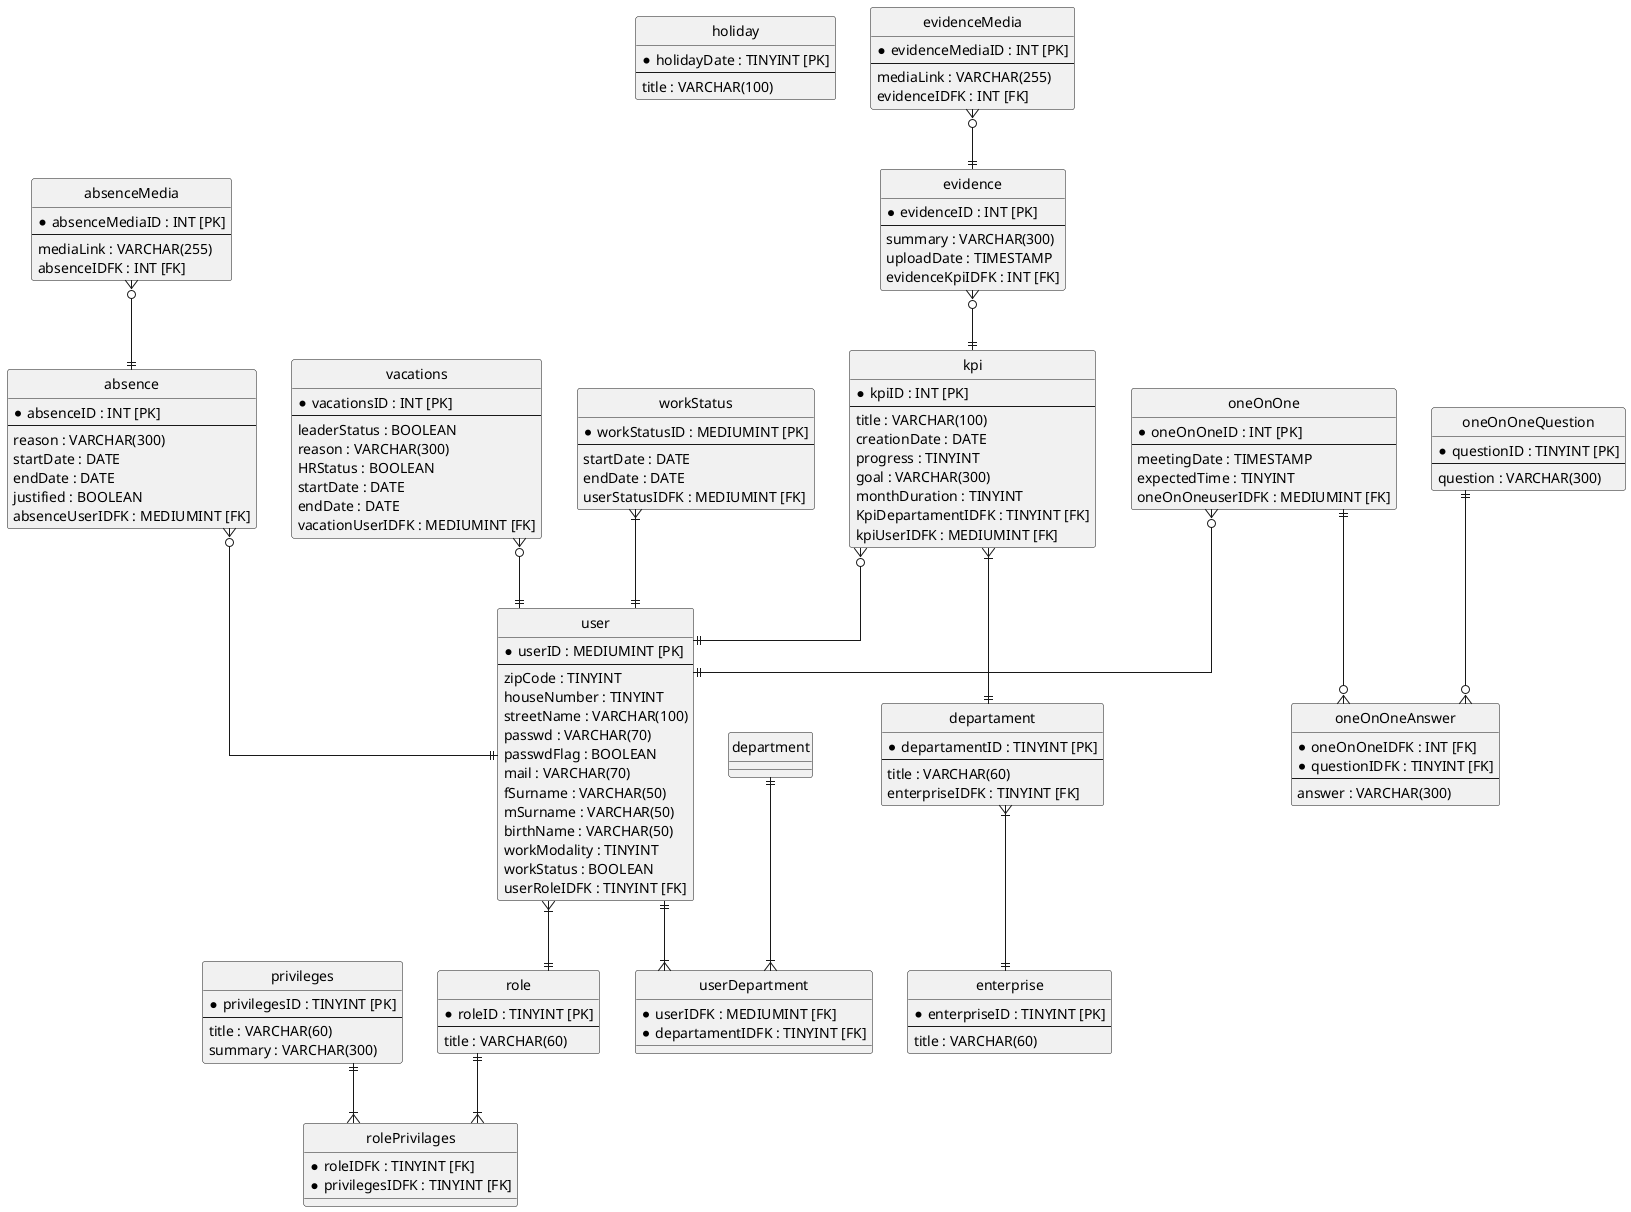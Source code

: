 @startuml

hide circle
skinparam linetype ortho

entity holiday {
    * holidayDate : TINYINT [PK]
    --
    title : VARCHAR(100)
}

entity privileges {
    * privilegesID : TINYINT [PK]
    --
    title : VARCHAR(60)
    summary : VARCHAR(300)
}

entity role {
    * roleID : TINYINT [PK]
    --
    title : VARCHAR(60)
}

entity rolePrivilages {
    * roleIDFK : TINYINT [FK]
    * privilegesIDFK : TINYINT [FK]
}

entity user {
    * userID : MEDIUMINT [PK]
    --
    zipCode : TINYINT
    houseNumber : TINYINT
    streetName : VARCHAR(100)
    passwd : VARCHAR(70)
    passwdFlag : BOOLEAN
    mail : VARCHAR(70)
    fSurname : VARCHAR(50)
    mSurname : VARCHAR(50)
    birthName : VARCHAR(50)
    workModality : TINYINT
    workStatus : BOOLEAN
    userRoleIDFK : TINYINT [FK]
}

entity workStatus {
    * workStatusID : MEDIUMINT [PK]
    --
    startDate : DATE
    endDate : DATE
    userStatusIDFK : MEDIUMINT [FK]
}

entity enterprise {
    * enterpriseID : TINYINT [PK]
    --
    title : VARCHAR(60)
}

entity departament {
    * departamentID : TINYINT [PK]
    --
    title : VARCHAR(60)
    enterpriseIDFK : TINYINT [FK]
}

entity userDepartment {
    * userIDFK : MEDIUMINT [FK]
    * departamentIDFK : TINYINT [FK]
}

entity kpi {
    * kpiID : INT [PK]
    --
    title : VARCHAR(100)
    creationDate : DATE
    progress : TINYINT
    goal : VARCHAR(300)
    monthDuration : TINYINT
    KpiDepartamentIDFK : TINYINT [FK]
    kpiUserIDFK : MEDIUMINT [FK]
}

entity evidence {
    * evidenceID : INT [PK]
    --
    summary : VARCHAR(300)
    uploadDate : TIMESTAMP
    evidenceKpiIDFK : INT [FK]
}

entity evidenceMedia {
    * evidenceMediaID : INT [PK]
    --
    mediaLink : VARCHAR(255)
    evidenceIDFK : INT [FK]
}

entity vacations {
    * vacationsID : INT [PK]
    --
    leaderStatus : BOOLEAN
    reason : VARCHAR(300)
    HRStatus : BOOLEAN
    startDate : DATE
    endDate : DATE
    vacationUserIDFK : MEDIUMINT [FK]
}

entity absence {
    * absenceID : INT [PK]
    --
    reason : VARCHAR(300)
    startDate : DATE
    endDate : DATE
    justified : BOOLEAN
    absenceUserIDFK : MEDIUMINT [FK]
}

entity absenceMedia {
    * absenceMediaID : INT [PK]
    --
    mediaLink : VARCHAR(255)
    absenceIDFK : INT [FK]
}

entity oneOnOne {
    * oneOnOneID : INT [PK]
    --
    meetingDate : TIMESTAMP
    expectedTime : TINYINT
    oneOnOneuserIDFK : MEDIUMINT [FK]
}

entity oneOnOneQuestion {
    * questionID : TINYINT [PK]
    --
    question : VARCHAR(300)
}

entity oneOnOneAnswer {
    * oneOnOneIDFK : INT [FK]
    * questionIDFK : TINYINT [FK]
    --
    answer : VARCHAR(300)
}

role ||--|{ rolePrivilages
privileges ||--|{ rolePrivilages
user }|--|| role
workStatus }|--|| user 
departament }|--|| enterprise
user ||--|{ userDepartment
department ||--|{ userDepartment
kpi }|--|| departament
kpi }o--|| user
evidence }o--|| kpi
evidenceMedia }o--|| evidence
vacations }o--|| user
absence }o--|| user
absenceMedia }o--|| absence
oneOnOne }o--|| user
oneOnOne ||--o{ oneOnOneAnswer
oneOnOneQuestion ||--o{ oneOnOneAnswer

@enduml